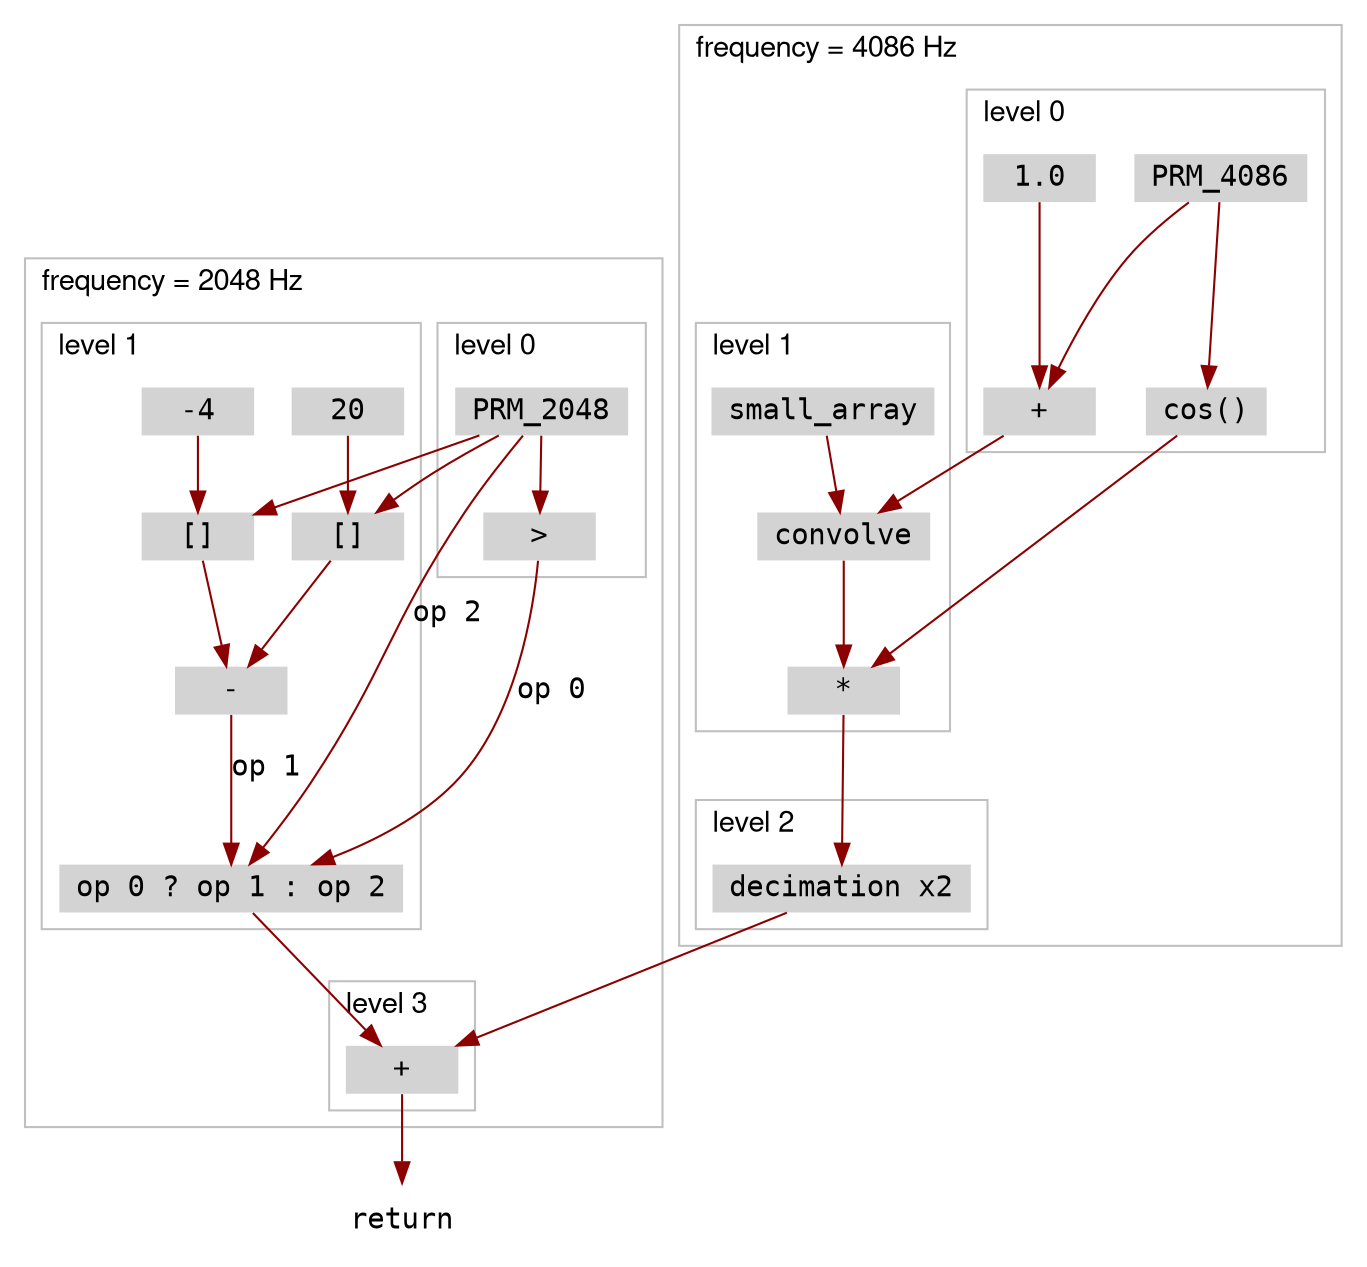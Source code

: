 digraph G {
    fontname = "Helvetica,Arial,sans-serif"
    node [fontname = "Courier" shape = rectangle,fixedsize = false, penwidth = 0]
    edge [fontname = "Courier", color = darkred]
    labeljust = "l";
    //rankdir = LR;

    subgraph cluster_0 {

    node [style = filled, shape = box,height = 0.2];
    edge [fontname = "Courier", color = darkred]
    color = gray;


    subgraph cluster_0_0 {
    prm_2 [label = "PRM_2048"];
    ">"
    prm_2 -> ">"
    label = "level 0";
    }

    subgraph cluster_0_1 {
    c_20 [label = "20"]
    c_4 [label = "-4"]
    sh_2 [label = "[]"];
    sh_2_ [label = "[]"];
    //{rank = "same" c_20 sh_2_ c_4 sh_2 }
    c_20 -> sh_2_
    c_4 -> sh_2
    sub_2 [label = "-"]

    ternary [label = "op 0 ? op 1 : op 2"]

    label = "level 1";
    }

    subgraph cluster_0_2 {
    p_2 [label = "+"];

    label = "level 3";
    }


    prm_2 -> sh_2 -> sub_2
    prm_2 -> sh_2_ -> sub_2
    prm_2 -> ternary [label = "op 2"]
    ">" -> ternary [label = "op 0"]
    sub_2 -> ternary [label = "op 1"]

    ternary -> p_2

    label = "frequency = 2048 Hz";
    }



    subgraph cluster_1 {

    node [style = filled, shape = box,height = 0.2];
    edge [fontname = "Courier", color = darkred];
    color = gray;

    subgraph cluster_1_0 {

    prm_1 [label = "PRM_4086"];
    p_1 [label = "+"];
    "1.0"
    "cos()"

    label = "level 0";
    }

    subgraph cluster_1_1 {
    small_array
    c_1 [label = "convolve"];

    m_1 [label = "*"];

    label = "level 1";
    }

    subgraph cluster_1_2 {
    node [style = filled, shape = box,height = 0.2];
    decim [label = "decimation x2"]
    label = "level 2";
    }


    "1.0" -> p_1;
    small_array -> c_1 -> m_1 -> decim -> p_2;

    prm_1 -> p_1 -> c_1;
    prm_1 -> "cos()" -> m_1;

    label = "frequency = 4086 Hz";

    }




    p_2 -> return;

}
